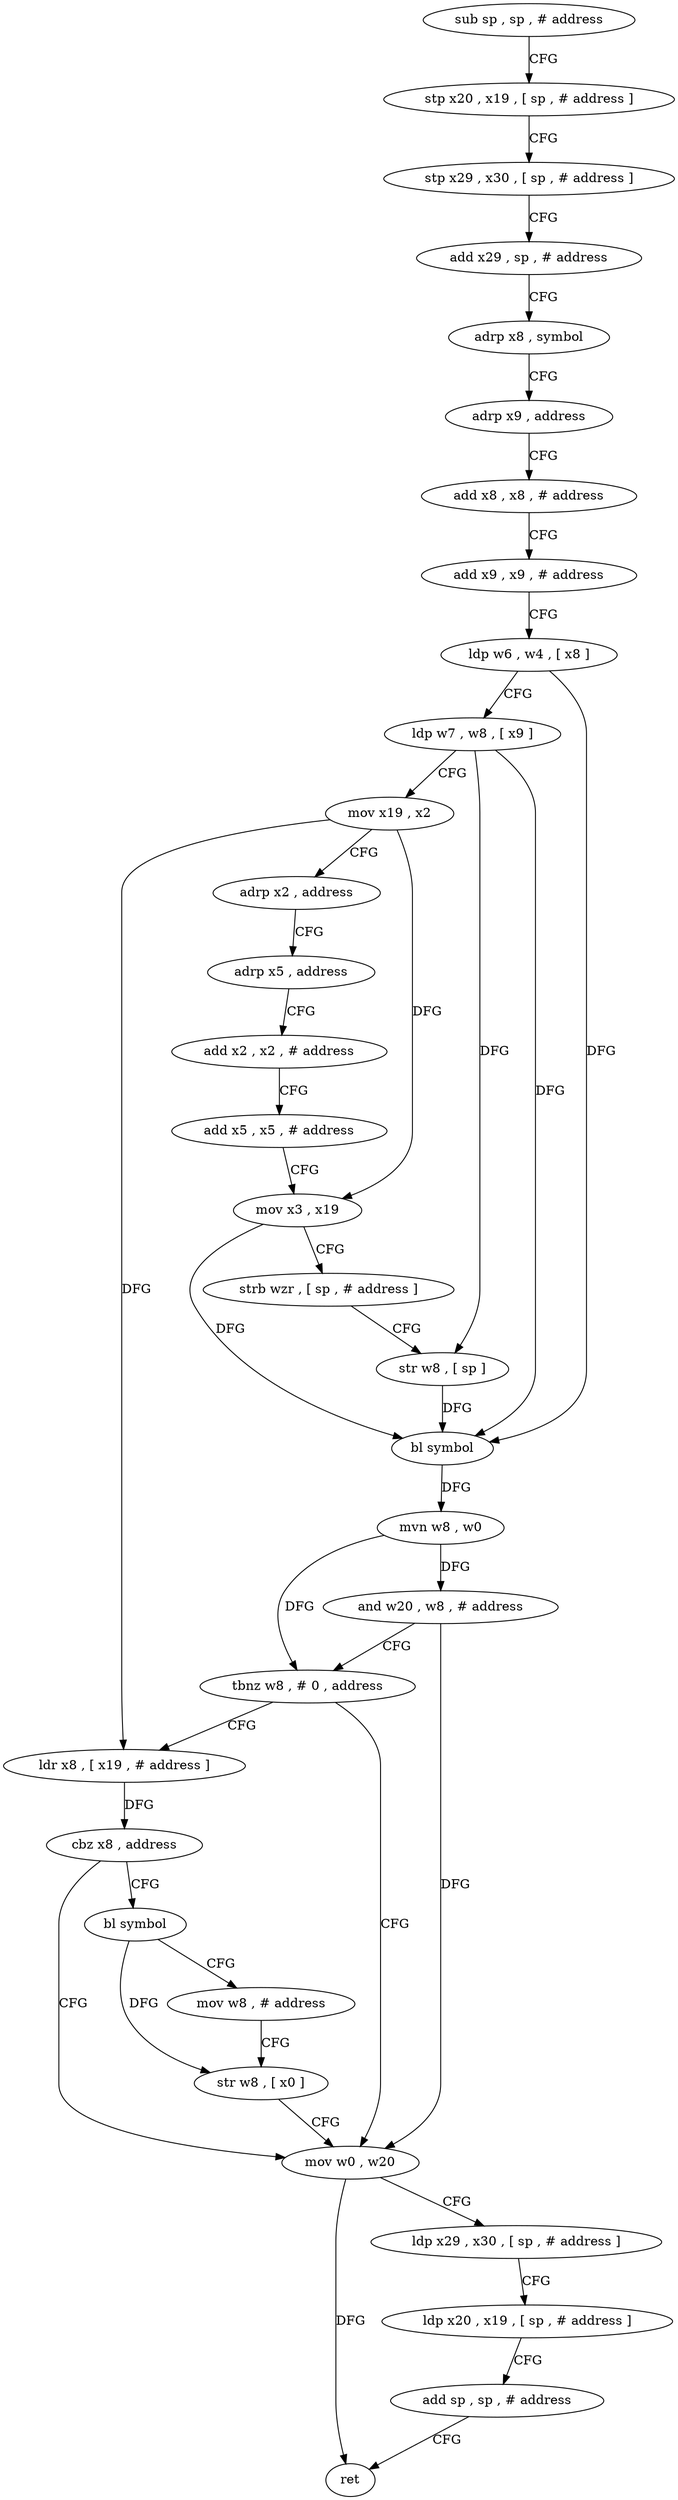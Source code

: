 digraph "func" {
"4208692" [label = "sub sp , sp , # address" ]
"4208696" [label = "stp x20 , x19 , [ sp , # address ]" ]
"4208700" [label = "stp x29 , x30 , [ sp , # address ]" ]
"4208704" [label = "add x29 , sp , # address" ]
"4208708" [label = "adrp x8 , symbol" ]
"4208712" [label = "adrp x9 , address" ]
"4208716" [label = "add x8 , x8 , # address" ]
"4208720" [label = "add x9 , x9 , # address" ]
"4208724" [label = "ldp w6 , w4 , [ x8 ]" ]
"4208728" [label = "ldp w7 , w8 , [ x9 ]" ]
"4208732" [label = "mov x19 , x2" ]
"4208736" [label = "adrp x2 , address" ]
"4208740" [label = "adrp x5 , address" ]
"4208744" [label = "add x2 , x2 , # address" ]
"4208748" [label = "add x5 , x5 , # address" ]
"4208752" [label = "mov x3 , x19" ]
"4208756" [label = "strb wzr , [ sp , # address ]" ]
"4208760" [label = "str w8 , [ sp ]" ]
"4208764" [label = "bl symbol" ]
"4208768" [label = "mvn w8 , w0" ]
"4208772" [label = "and w20 , w8 , # address" ]
"4208776" [label = "tbnz w8 , # 0 , address" ]
"4208800" [label = "mov w0 , w20" ]
"4208780" [label = "ldr x8 , [ x19 , # address ]" ]
"4208804" [label = "ldp x29 , x30 , [ sp , # address ]" ]
"4208808" [label = "ldp x20 , x19 , [ sp , # address ]" ]
"4208812" [label = "add sp , sp , # address" ]
"4208816" [label = "ret" ]
"4208784" [label = "cbz x8 , address" ]
"4208788" [label = "bl symbol" ]
"4208792" [label = "mov w8 , # address" ]
"4208796" [label = "str w8 , [ x0 ]" ]
"4208692" -> "4208696" [ label = "CFG" ]
"4208696" -> "4208700" [ label = "CFG" ]
"4208700" -> "4208704" [ label = "CFG" ]
"4208704" -> "4208708" [ label = "CFG" ]
"4208708" -> "4208712" [ label = "CFG" ]
"4208712" -> "4208716" [ label = "CFG" ]
"4208716" -> "4208720" [ label = "CFG" ]
"4208720" -> "4208724" [ label = "CFG" ]
"4208724" -> "4208728" [ label = "CFG" ]
"4208724" -> "4208764" [ label = "DFG" ]
"4208728" -> "4208732" [ label = "CFG" ]
"4208728" -> "4208764" [ label = "DFG" ]
"4208728" -> "4208760" [ label = "DFG" ]
"4208732" -> "4208736" [ label = "CFG" ]
"4208732" -> "4208752" [ label = "DFG" ]
"4208732" -> "4208780" [ label = "DFG" ]
"4208736" -> "4208740" [ label = "CFG" ]
"4208740" -> "4208744" [ label = "CFG" ]
"4208744" -> "4208748" [ label = "CFG" ]
"4208748" -> "4208752" [ label = "CFG" ]
"4208752" -> "4208756" [ label = "CFG" ]
"4208752" -> "4208764" [ label = "DFG" ]
"4208756" -> "4208760" [ label = "CFG" ]
"4208760" -> "4208764" [ label = "DFG" ]
"4208764" -> "4208768" [ label = "DFG" ]
"4208768" -> "4208772" [ label = "DFG" ]
"4208768" -> "4208776" [ label = "DFG" ]
"4208772" -> "4208776" [ label = "CFG" ]
"4208772" -> "4208800" [ label = "DFG" ]
"4208776" -> "4208800" [ label = "CFG" ]
"4208776" -> "4208780" [ label = "CFG" ]
"4208800" -> "4208804" [ label = "CFG" ]
"4208800" -> "4208816" [ label = "DFG" ]
"4208780" -> "4208784" [ label = "DFG" ]
"4208804" -> "4208808" [ label = "CFG" ]
"4208808" -> "4208812" [ label = "CFG" ]
"4208812" -> "4208816" [ label = "CFG" ]
"4208784" -> "4208800" [ label = "CFG" ]
"4208784" -> "4208788" [ label = "CFG" ]
"4208788" -> "4208792" [ label = "CFG" ]
"4208788" -> "4208796" [ label = "DFG" ]
"4208792" -> "4208796" [ label = "CFG" ]
"4208796" -> "4208800" [ label = "CFG" ]
}
